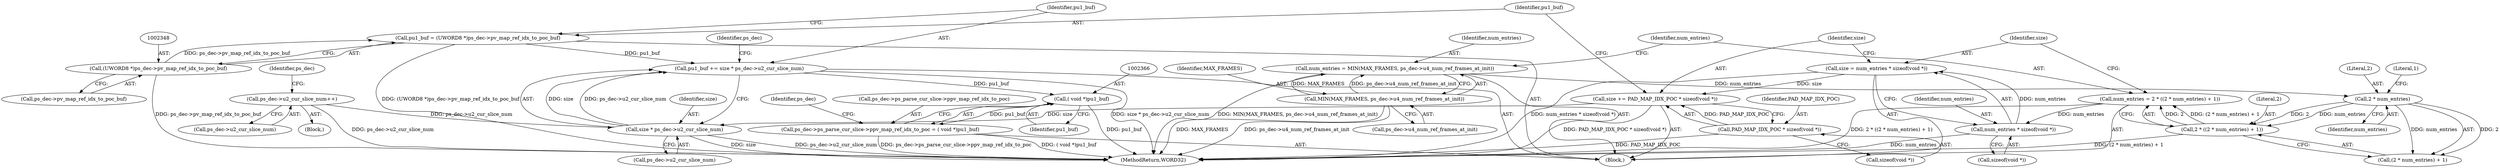 digraph "0_Android_9a00f562a612d56e7b2b989d168647db900ba6cf_0@pointer" {
"1002365" [label="(Call,( void *)pu1_buf)"];
"1002352" [label="(Call,pu1_buf += size * ps_dec->u2_cur_slice_num)"];
"1002354" [label="(Call,size * ps_dec->u2_cur_slice_num)"];
"1002339" [label="(Call,size += PAD_MAP_IDX_POC * sizeof(void *))"];
"1002341" [label="(Call,PAD_MAP_IDX_POC * sizeof(void *))"];
"1002333" [label="(Call,size = num_entries * sizeof(void *))"];
"1002335" [label="(Call,num_entries * sizeof(void *))"];
"1002324" [label="(Call,num_entries = 2 * ((2 * num_entries) + 1))"];
"1002326" [label="(Call,2 * ((2 * num_entries) + 1))"];
"1002329" [label="(Call,2 * num_entries)"];
"1002317" [label="(Call,num_entries = MIN(MAX_FRAMES, ps_dec->u4_num_ref_frames_at_init))"];
"1002319" [label="(Call,MIN(MAX_FRAMES, ps_dec->u4_num_ref_frames_at_init))"];
"1001152" [label="(Call,ps_dec->u2_cur_slice_num++)"];
"1002345" [label="(Call,pu1_buf = (UWORD8 *)ps_dec->pv_map_ref_idx_to_poc_buf)"];
"1002347" [label="(Call,(UWORD8 *)ps_dec->pv_map_ref_idx_to_poc_buf)"];
"1002359" [label="(Call,ps_dec->ps_parse_cur_slice->ppv_map_ref_idx_to_poc = ( void *)pu1_buf)"];
"1002356" [label="(Call,ps_dec->u2_cur_slice_num)"];
"1002313" [label="(Block,)"];
"1002341" [label="(Call,PAD_MAP_IDX_POC * sizeof(void *))"];
"1002568" [label="(MethodReturn,WORD32)"];
"1002355" [label="(Identifier,size)"];
"1002342" [label="(Identifier,PAD_MAP_IDX_POC)"];
"1002347" [label="(Call,(UWORD8 *)ps_dec->pv_map_ref_idx_to_poc_buf)"];
"1002353" [label="(Identifier,pu1_buf)"];
"1002333" [label="(Call,size = num_entries * sizeof(void *))"];
"1002345" [label="(Call,pu1_buf = (UWORD8 *)ps_dec->pv_map_ref_idx_to_poc_buf)"];
"1001147" [label="(Block,)"];
"1002318" [label="(Identifier,num_entries)"];
"1002332" [label="(Literal,1)"];
"1002326" [label="(Call,2 * ((2 * num_entries) + 1))"];
"1001160" [label="(Identifier,ps_dec)"];
"1001152" [label="(Call,ps_dec->u2_cur_slice_num++)"];
"1002359" [label="(Call,ps_dec->ps_parse_cur_slice->ppv_map_ref_idx_to_poc = ( void *)pu1_buf)"];
"1002360" [label="(Call,ps_dec->ps_parse_cur_slice->ppv_map_ref_idx_to_poc)"];
"1002354" [label="(Call,size * ps_dec->u2_cur_slice_num)"];
"1002340" [label="(Identifier,size)"];
"1002362" [label="(Identifier,ps_dec)"];
"1002336" [label="(Identifier,num_entries)"];
"1002331" [label="(Identifier,num_entries)"];
"1002335" [label="(Call,num_entries * sizeof(void *))"];
"1002317" [label="(Call,num_entries = MIN(MAX_FRAMES, ps_dec->u4_num_ref_frames_at_init))"];
"1002319" [label="(Call,MIN(MAX_FRAMES, ps_dec->u4_num_ref_frames_at_init))"];
"1002320" [label="(Identifier,MAX_FRAMES)"];
"1002325" [label="(Identifier,num_entries)"];
"1002328" [label="(Call,(2 * num_entries) + 1)"];
"1002324" [label="(Call,num_entries = 2 * ((2 * num_entries) + 1))"];
"1002343" [label="(Call,sizeof(void *))"];
"1002329" [label="(Call,2 * num_entries)"];
"1002352" [label="(Call,pu1_buf += size * ps_dec->u2_cur_slice_num)"];
"1002321" [label="(Call,ps_dec->u4_num_ref_frames_at_init)"];
"1002349" [label="(Call,ps_dec->pv_map_ref_idx_to_poc_buf)"];
"1002346" [label="(Identifier,pu1_buf)"];
"1002339" [label="(Call,size += PAD_MAP_IDX_POC * sizeof(void *))"];
"1002327" [label="(Literal,2)"];
"1002367" [label="(Identifier,pu1_buf)"];
"1001153" [label="(Call,ps_dec->u2_cur_slice_num)"];
"1002370" [label="(Identifier,ps_dec)"];
"1002334" [label="(Identifier,size)"];
"1002337" [label="(Call,sizeof(void *))"];
"1002365" [label="(Call,( void *)pu1_buf)"];
"1002330" [label="(Literal,2)"];
"1002365" -> "1002359"  [label="AST: "];
"1002365" -> "1002367"  [label="CFG: "];
"1002366" -> "1002365"  [label="AST: "];
"1002367" -> "1002365"  [label="AST: "];
"1002359" -> "1002365"  [label="CFG: "];
"1002365" -> "1002568"  [label="DDG: pu1_buf"];
"1002365" -> "1002359"  [label="DDG: pu1_buf"];
"1002352" -> "1002365"  [label="DDG: pu1_buf"];
"1002352" -> "1002313"  [label="AST: "];
"1002352" -> "1002354"  [label="CFG: "];
"1002353" -> "1002352"  [label="AST: "];
"1002354" -> "1002352"  [label="AST: "];
"1002362" -> "1002352"  [label="CFG: "];
"1002352" -> "1002568"  [label="DDG: size * ps_dec->u2_cur_slice_num"];
"1002354" -> "1002352"  [label="DDG: size"];
"1002354" -> "1002352"  [label="DDG: ps_dec->u2_cur_slice_num"];
"1002345" -> "1002352"  [label="DDG: pu1_buf"];
"1002354" -> "1002356"  [label="CFG: "];
"1002355" -> "1002354"  [label="AST: "];
"1002356" -> "1002354"  [label="AST: "];
"1002354" -> "1002568"  [label="DDG: ps_dec->u2_cur_slice_num"];
"1002354" -> "1002568"  [label="DDG: size"];
"1002339" -> "1002354"  [label="DDG: size"];
"1001152" -> "1002354"  [label="DDG: ps_dec->u2_cur_slice_num"];
"1002339" -> "1002313"  [label="AST: "];
"1002339" -> "1002341"  [label="CFG: "];
"1002340" -> "1002339"  [label="AST: "];
"1002341" -> "1002339"  [label="AST: "];
"1002346" -> "1002339"  [label="CFG: "];
"1002339" -> "1002568"  [label="DDG: PAD_MAP_IDX_POC * sizeof(void *)"];
"1002341" -> "1002339"  [label="DDG: PAD_MAP_IDX_POC"];
"1002333" -> "1002339"  [label="DDG: size"];
"1002341" -> "1002343"  [label="CFG: "];
"1002342" -> "1002341"  [label="AST: "];
"1002343" -> "1002341"  [label="AST: "];
"1002341" -> "1002568"  [label="DDG: PAD_MAP_IDX_POC"];
"1002333" -> "1002313"  [label="AST: "];
"1002333" -> "1002335"  [label="CFG: "];
"1002334" -> "1002333"  [label="AST: "];
"1002335" -> "1002333"  [label="AST: "];
"1002340" -> "1002333"  [label="CFG: "];
"1002333" -> "1002568"  [label="DDG: num_entries * sizeof(void *)"];
"1002335" -> "1002333"  [label="DDG: num_entries"];
"1002335" -> "1002337"  [label="CFG: "];
"1002336" -> "1002335"  [label="AST: "];
"1002337" -> "1002335"  [label="AST: "];
"1002335" -> "1002568"  [label="DDG: num_entries"];
"1002324" -> "1002335"  [label="DDG: num_entries"];
"1002324" -> "1002313"  [label="AST: "];
"1002324" -> "1002326"  [label="CFG: "];
"1002325" -> "1002324"  [label="AST: "];
"1002326" -> "1002324"  [label="AST: "];
"1002334" -> "1002324"  [label="CFG: "];
"1002324" -> "1002568"  [label="DDG: 2 * ((2 * num_entries) + 1)"];
"1002326" -> "1002324"  [label="DDG: 2"];
"1002326" -> "1002324"  [label="DDG: (2 * num_entries) + 1"];
"1002326" -> "1002328"  [label="CFG: "];
"1002327" -> "1002326"  [label="AST: "];
"1002328" -> "1002326"  [label="AST: "];
"1002326" -> "1002568"  [label="DDG: (2 * num_entries) + 1"];
"1002329" -> "1002326"  [label="DDG: 2"];
"1002329" -> "1002326"  [label="DDG: num_entries"];
"1002329" -> "1002328"  [label="AST: "];
"1002329" -> "1002331"  [label="CFG: "];
"1002330" -> "1002329"  [label="AST: "];
"1002331" -> "1002329"  [label="AST: "];
"1002332" -> "1002329"  [label="CFG: "];
"1002329" -> "1002328"  [label="DDG: 2"];
"1002329" -> "1002328"  [label="DDG: num_entries"];
"1002317" -> "1002329"  [label="DDG: num_entries"];
"1002317" -> "1002313"  [label="AST: "];
"1002317" -> "1002319"  [label="CFG: "];
"1002318" -> "1002317"  [label="AST: "];
"1002319" -> "1002317"  [label="AST: "];
"1002325" -> "1002317"  [label="CFG: "];
"1002317" -> "1002568"  [label="DDG: MIN(MAX_FRAMES, ps_dec->u4_num_ref_frames_at_init)"];
"1002319" -> "1002317"  [label="DDG: MAX_FRAMES"];
"1002319" -> "1002317"  [label="DDG: ps_dec->u4_num_ref_frames_at_init"];
"1002319" -> "1002321"  [label="CFG: "];
"1002320" -> "1002319"  [label="AST: "];
"1002321" -> "1002319"  [label="AST: "];
"1002319" -> "1002568"  [label="DDG: ps_dec->u4_num_ref_frames_at_init"];
"1002319" -> "1002568"  [label="DDG: MAX_FRAMES"];
"1001152" -> "1001147"  [label="AST: "];
"1001152" -> "1001153"  [label="CFG: "];
"1001153" -> "1001152"  [label="AST: "];
"1001160" -> "1001152"  [label="CFG: "];
"1001152" -> "1002568"  [label="DDG: ps_dec->u2_cur_slice_num"];
"1002345" -> "1002313"  [label="AST: "];
"1002345" -> "1002347"  [label="CFG: "];
"1002346" -> "1002345"  [label="AST: "];
"1002347" -> "1002345"  [label="AST: "];
"1002353" -> "1002345"  [label="CFG: "];
"1002345" -> "1002568"  [label="DDG: (UWORD8 *)ps_dec->pv_map_ref_idx_to_poc_buf"];
"1002347" -> "1002345"  [label="DDG: ps_dec->pv_map_ref_idx_to_poc_buf"];
"1002347" -> "1002349"  [label="CFG: "];
"1002348" -> "1002347"  [label="AST: "];
"1002349" -> "1002347"  [label="AST: "];
"1002347" -> "1002568"  [label="DDG: ps_dec->pv_map_ref_idx_to_poc_buf"];
"1002359" -> "1002313"  [label="AST: "];
"1002360" -> "1002359"  [label="AST: "];
"1002370" -> "1002359"  [label="CFG: "];
"1002359" -> "1002568"  [label="DDG: ( void *)pu1_buf"];
"1002359" -> "1002568"  [label="DDG: ps_dec->ps_parse_cur_slice->ppv_map_ref_idx_to_poc"];
}
